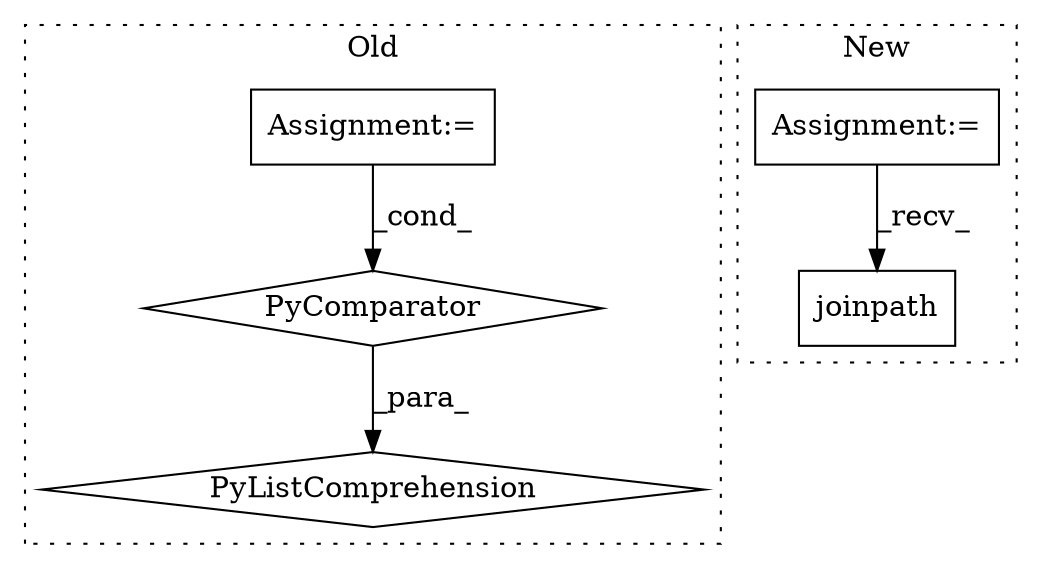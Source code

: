 digraph G {
subgraph cluster0 {
1 [label="PyComparator" a="113" s="1038" l="21" shape="diamond"];
3 [label="PyListComprehension" a="109" s="952" l="115" shape="diamond"];
4 [label="Assignment:=" a="7" s="1038" l="21" shape="box"];
label = "Old";
style="dotted";
}
subgraph cluster1 {
2 [label="joinpath" a="32" s="973,994" l="9,1" shape="box"];
5 [label="Assignment:=" a="7" s="916" l="1" shape="box"];
label = "New";
style="dotted";
}
1 -> 3 [label="_para_"];
4 -> 1 [label="_cond_"];
5 -> 2 [label="_recv_"];
}